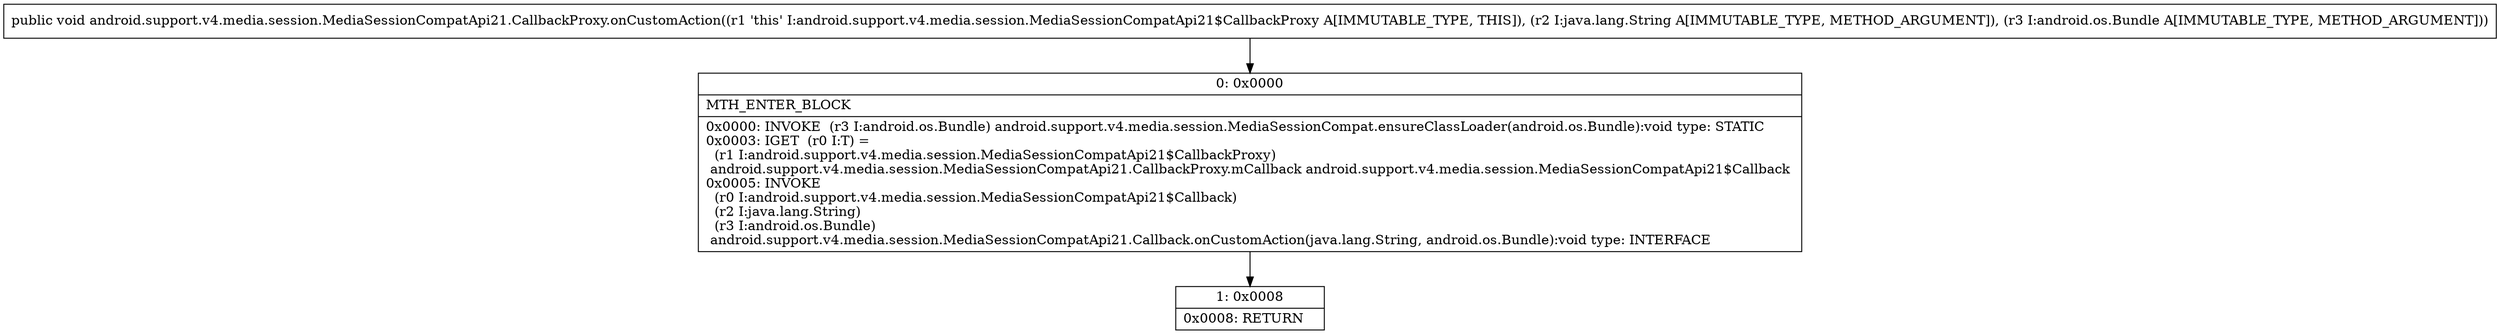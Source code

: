 digraph "CFG forandroid.support.v4.media.session.MediaSessionCompatApi21.CallbackProxy.onCustomAction(Ljava\/lang\/String;Landroid\/os\/Bundle;)V" {
Node_0 [shape=record,label="{0\:\ 0x0000|MTH_ENTER_BLOCK\l|0x0000: INVOKE  (r3 I:android.os.Bundle) android.support.v4.media.session.MediaSessionCompat.ensureClassLoader(android.os.Bundle):void type: STATIC \l0x0003: IGET  (r0 I:T) = \l  (r1 I:android.support.v4.media.session.MediaSessionCompatApi21$CallbackProxy)\l android.support.v4.media.session.MediaSessionCompatApi21.CallbackProxy.mCallback android.support.v4.media.session.MediaSessionCompatApi21$Callback \l0x0005: INVOKE  \l  (r0 I:android.support.v4.media.session.MediaSessionCompatApi21$Callback)\l  (r2 I:java.lang.String)\l  (r3 I:android.os.Bundle)\l android.support.v4.media.session.MediaSessionCompatApi21.Callback.onCustomAction(java.lang.String, android.os.Bundle):void type: INTERFACE \l}"];
Node_1 [shape=record,label="{1\:\ 0x0008|0x0008: RETURN   \l}"];
MethodNode[shape=record,label="{public void android.support.v4.media.session.MediaSessionCompatApi21.CallbackProxy.onCustomAction((r1 'this' I:android.support.v4.media.session.MediaSessionCompatApi21$CallbackProxy A[IMMUTABLE_TYPE, THIS]), (r2 I:java.lang.String A[IMMUTABLE_TYPE, METHOD_ARGUMENT]), (r3 I:android.os.Bundle A[IMMUTABLE_TYPE, METHOD_ARGUMENT])) }"];
MethodNode -> Node_0;
Node_0 -> Node_1;
}

